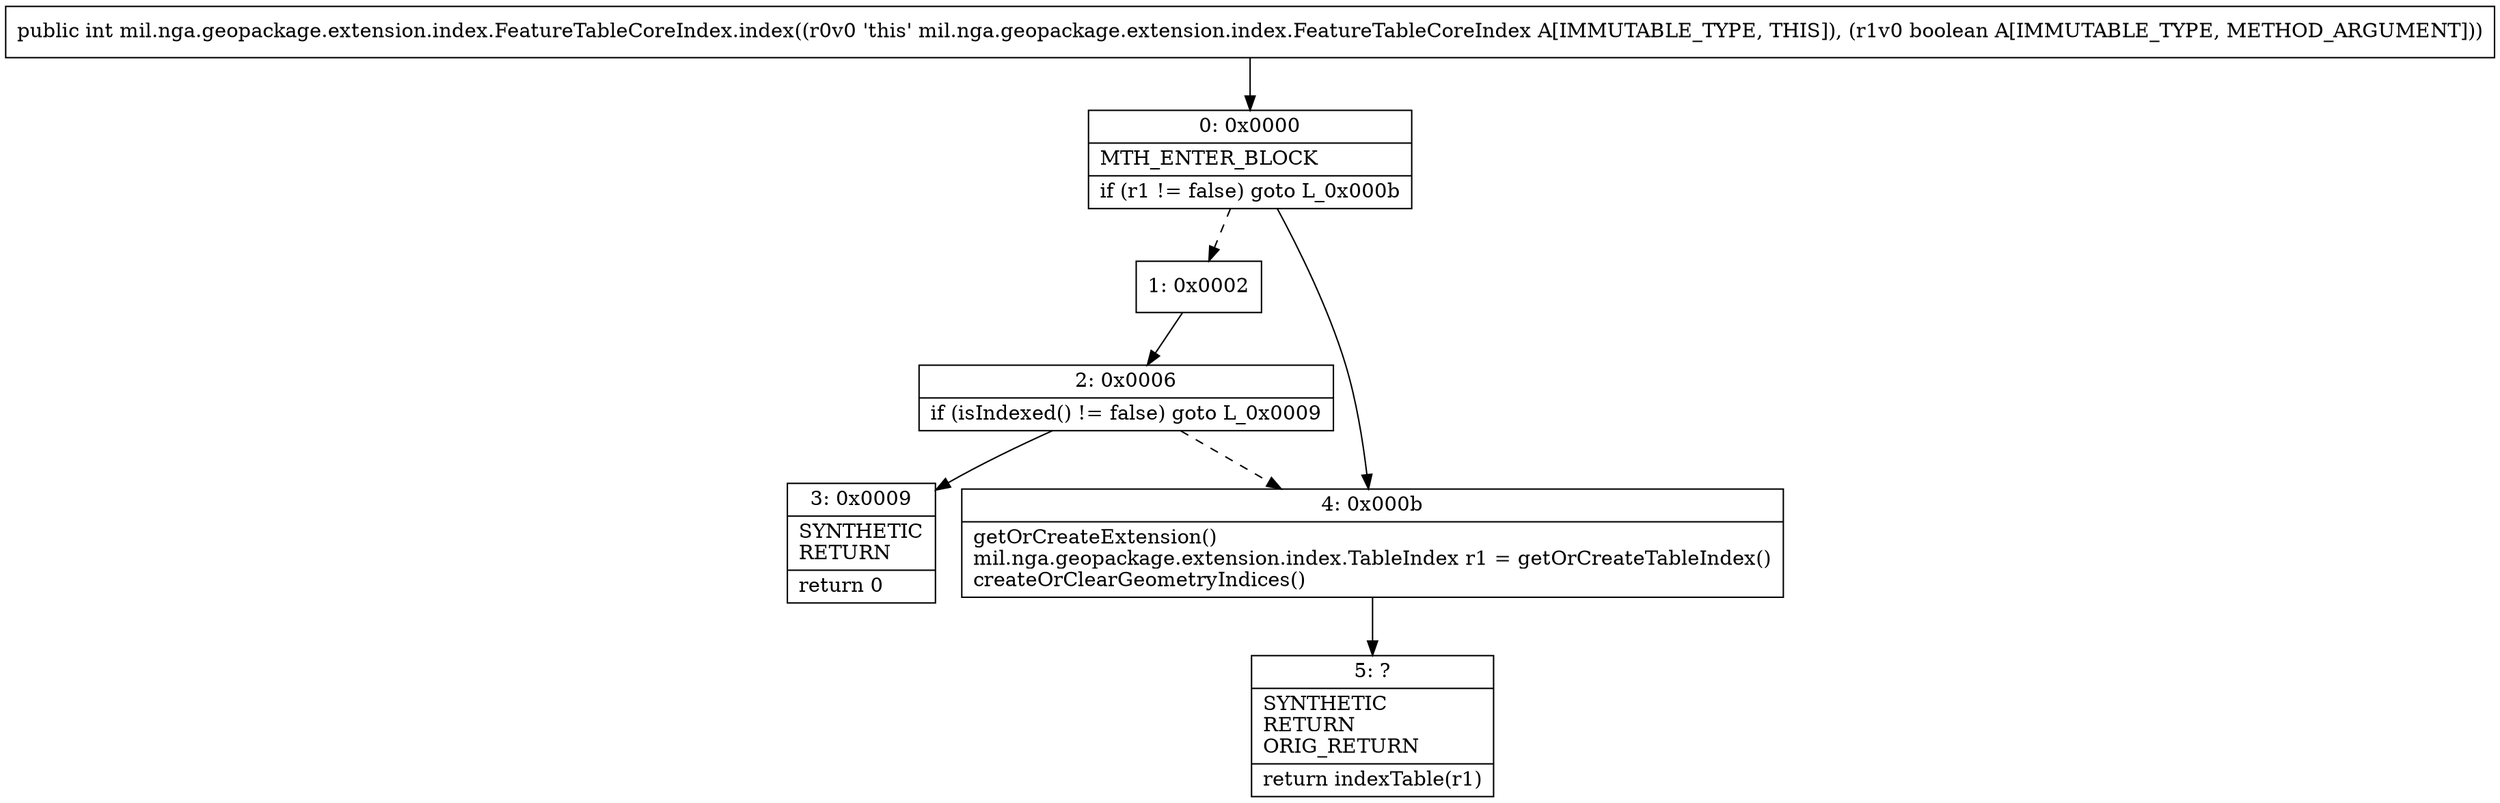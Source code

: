 digraph "CFG formil.nga.geopackage.extension.index.FeatureTableCoreIndex.index(Z)I" {
Node_0 [shape=record,label="{0\:\ 0x0000|MTH_ENTER_BLOCK\l|if (r1 != false) goto L_0x000b\l}"];
Node_1 [shape=record,label="{1\:\ 0x0002}"];
Node_2 [shape=record,label="{2\:\ 0x0006|if (isIndexed() != false) goto L_0x0009\l}"];
Node_3 [shape=record,label="{3\:\ 0x0009|SYNTHETIC\lRETURN\l|return 0\l}"];
Node_4 [shape=record,label="{4\:\ 0x000b|getOrCreateExtension()\lmil.nga.geopackage.extension.index.TableIndex r1 = getOrCreateTableIndex()\lcreateOrClearGeometryIndices()\l}"];
Node_5 [shape=record,label="{5\:\ ?|SYNTHETIC\lRETURN\lORIG_RETURN\l|return indexTable(r1)\l}"];
MethodNode[shape=record,label="{public int mil.nga.geopackage.extension.index.FeatureTableCoreIndex.index((r0v0 'this' mil.nga.geopackage.extension.index.FeatureTableCoreIndex A[IMMUTABLE_TYPE, THIS]), (r1v0 boolean A[IMMUTABLE_TYPE, METHOD_ARGUMENT])) }"];
MethodNode -> Node_0;
Node_0 -> Node_1[style=dashed];
Node_0 -> Node_4;
Node_1 -> Node_2;
Node_2 -> Node_3;
Node_2 -> Node_4[style=dashed];
Node_4 -> Node_5;
}

